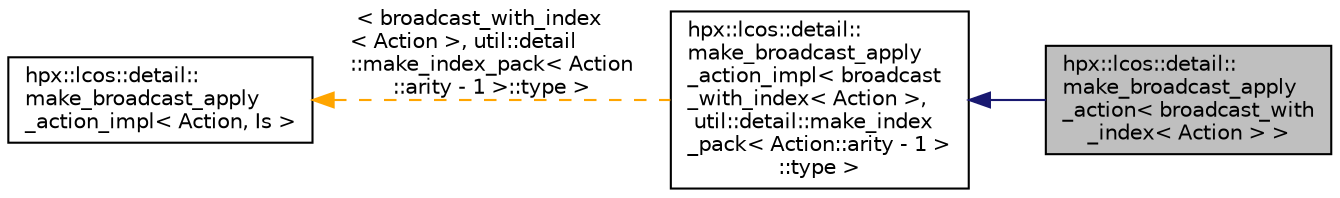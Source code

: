 digraph "hpx::lcos::detail::make_broadcast_apply_action&lt; broadcast_with_index&lt; Action &gt; &gt;"
{
  edge [fontname="Helvetica",fontsize="10",labelfontname="Helvetica",labelfontsize="10"];
  node [fontname="Helvetica",fontsize="10",shape=record];
  rankdir="LR";
  Node0 [label="hpx::lcos::detail::\lmake_broadcast_apply\l_action\< broadcast_with\l_index\< Action \> \>",height=0.2,width=0.4,color="black", fillcolor="grey75", style="filled", fontcolor="black"];
  Node1 -> Node0 [dir="back",color="midnightblue",fontsize="10",style="solid",fontname="Helvetica"];
  Node1 [label="hpx::lcos::detail::\lmake_broadcast_apply\l_action_impl\< broadcast\l_with_index\< Action \>,\l util::detail::make_index\l_pack\< Action::arity - 1 \>\l::type \>",height=0.2,width=0.4,color="black", fillcolor="white", style="filled",URL="$db/d9a/structhpx_1_1lcos_1_1detail_1_1make__broadcast__apply__action__impl.html"];
  Node2 -> Node1 [dir="back",color="orange",fontsize="10",style="dashed",label=" \< broadcast_with_index\l\< Action \>, util::detail\l::make_index_pack\< Action\l::arity - 1 \>::type \>" ,fontname="Helvetica"];
  Node2 [label="hpx::lcos::detail::\lmake_broadcast_apply\l_action_impl\< Action, Is \>",height=0.2,width=0.4,color="black", fillcolor="white", style="filled",URL="$db/d9a/structhpx_1_1lcos_1_1detail_1_1make__broadcast__apply__action__impl.html"];
}
